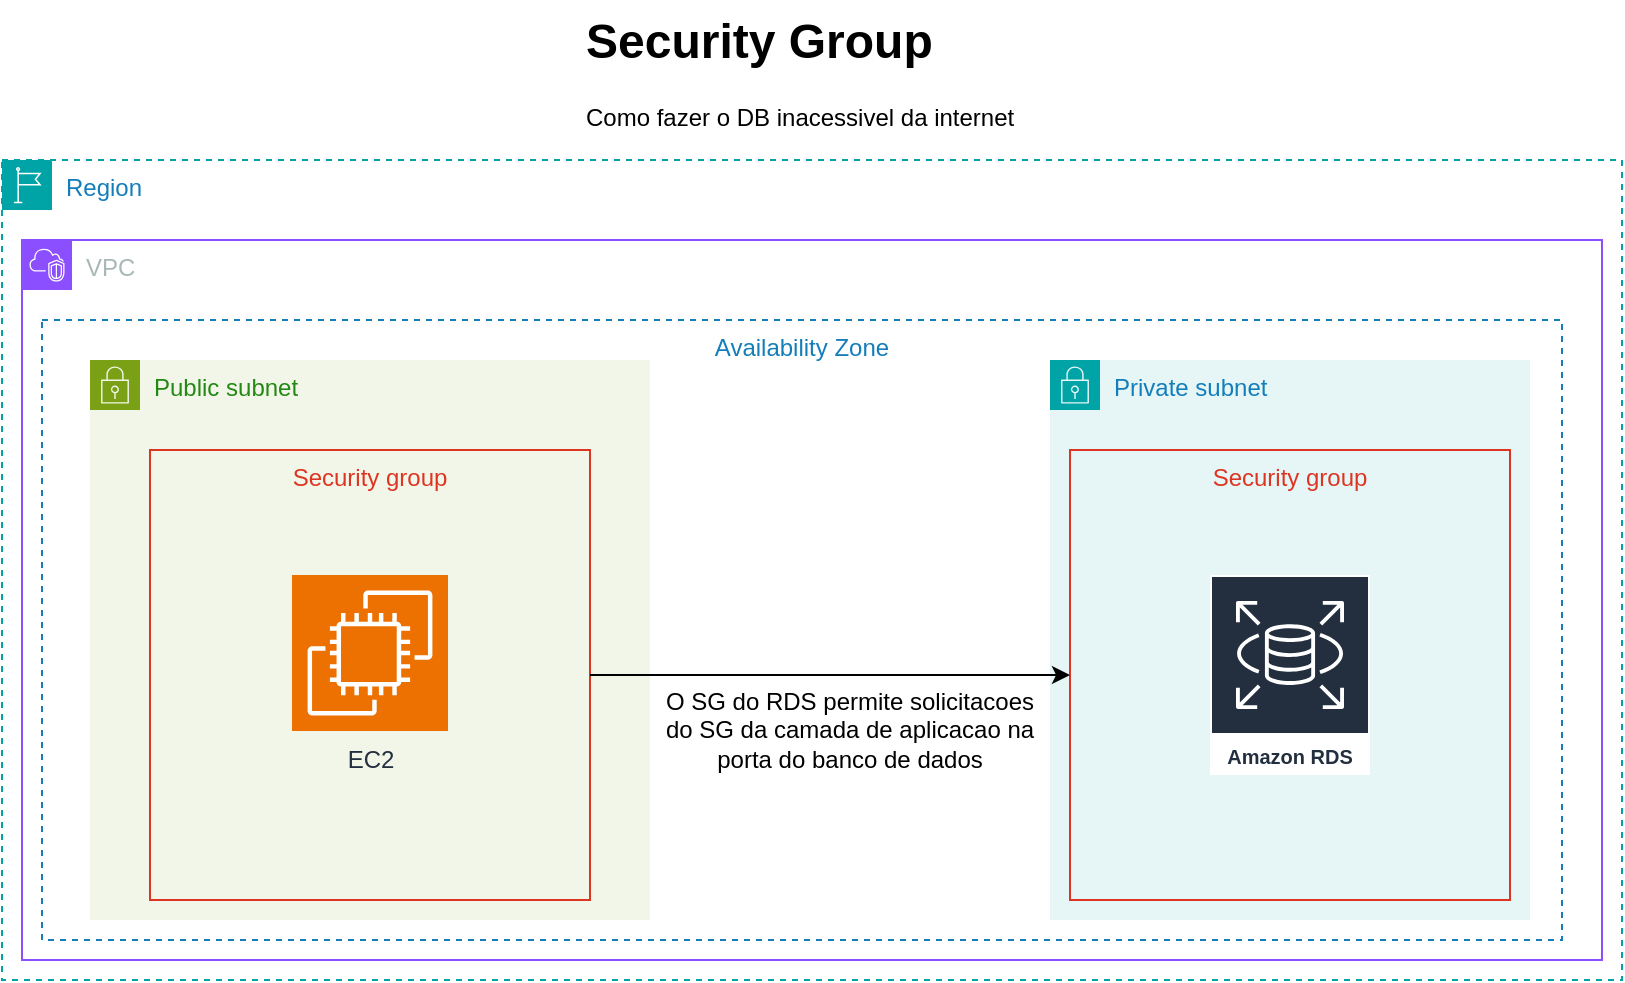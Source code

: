 <mxfile version="26.0.16">
  <diagram name="AWS" id="C-RQtld53psImpgOf9jY">
    <mxGraphModel dx="1674" dy="760" grid="1" gridSize="10" guides="1" tooltips="1" connect="1" arrows="1" fold="1" page="1" pageScale="1" pageWidth="827" pageHeight="1169" math="0" shadow="0">
      <root>
        <mxCell id="0" />
        <mxCell id="1" parent="0" />
        <mxCell id="5ok7K_VNY0OXNwkNnIJL-1" value="VPC" style="points=[[0,0],[0.25,0],[0.5,0],[0.75,0],[1,0],[1,0.25],[1,0.5],[1,0.75],[1,1],[0.75,1],[0.5,1],[0.25,1],[0,1],[0,0.75],[0,0.5],[0,0.25]];outlineConnect=0;gradientColor=none;html=1;whiteSpace=wrap;fontSize=12;fontStyle=0;container=1;pointerEvents=0;collapsible=0;recursiveResize=0;shape=mxgraph.aws4.group;grIcon=mxgraph.aws4.group_vpc2;strokeColor=#8C4FFF;fillColor=none;verticalAlign=top;align=left;spacingLeft=30;fontColor=#AAB7B8;dashed=0;" parent="1" vertex="1">
          <mxGeometry x="20" y="130" width="790" height="360" as="geometry" />
        </mxCell>
        <mxCell id="MpWA2WPv93gBQgQGuGjF-2" value="Region" style="points=[[0,0],[0.25,0],[0.5,0],[0.75,0],[1,0],[1,0.25],[1,0.5],[1,0.75],[1,1],[0.75,1],[0.5,1],[0.25,1],[0,1],[0,0.75],[0,0.5],[0,0.25]];outlineConnect=0;gradientColor=none;html=1;whiteSpace=wrap;fontSize=12;fontStyle=0;container=1;pointerEvents=0;collapsible=0;recursiveResize=0;shape=mxgraph.aws4.group;grIcon=mxgraph.aws4.group_region;strokeColor=#00A4A6;fillColor=none;verticalAlign=top;align=left;spacingLeft=30;fontColor=#147EBA;dashed=1;" vertex="1" parent="1">
          <mxGeometry x="10" y="90" width="810" height="410" as="geometry" />
        </mxCell>
        <mxCell id="5ok7K_VNY0OXNwkNnIJL-2" value="Private subnet" style="points=[[0,0],[0.25,0],[0.5,0],[0.75,0],[1,0],[1,0.25],[1,0.5],[1,0.75],[1,1],[0.75,1],[0.5,1],[0.25,1],[0,1],[0,0.75],[0,0.5],[0,0.25]];outlineConnect=0;gradientColor=none;html=1;whiteSpace=wrap;fontSize=12;fontStyle=0;container=1;pointerEvents=0;collapsible=0;recursiveResize=0;shape=mxgraph.aws4.group;grIcon=mxgraph.aws4.group_security_group;grStroke=0;strokeColor=#00A4A6;fillColor=#E6F6F7;verticalAlign=top;align=left;spacingLeft=30;fontColor=#147EBA;dashed=0;" parent="MpWA2WPv93gBQgQGuGjF-2" vertex="1">
          <mxGeometry x="524" y="100" width="240" height="280" as="geometry" />
        </mxCell>
        <mxCell id="5ok7K_VNY0OXNwkNnIJL-8" value="Security group" style="fillColor=none;strokeColor=#DD3522;verticalAlign=top;fontStyle=0;fontColor=#DD3522;whiteSpace=wrap;html=1;" parent="5ok7K_VNY0OXNwkNnIJL-2" vertex="1">
          <mxGeometry x="10" y="45" width="220" height="225" as="geometry" />
        </mxCell>
        <mxCell id="5ok7K_VNY0OXNwkNnIJL-4" value="Amazon RDS" style="sketch=0;outlineConnect=0;fontColor=#232F3E;gradientColor=none;strokeColor=#ffffff;fillColor=#232F3E;dashed=0;verticalLabelPosition=middle;verticalAlign=bottom;align=center;html=1;whiteSpace=wrap;fontSize=10;fontStyle=1;spacing=3;shape=mxgraph.aws4.productIcon;prIcon=mxgraph.aws4.rds;" parent="5ok7K_VNY0OXNwkNnIJL-2" vertex="1">
          <mxGeometry x="80" y="107.5" width="80" height="100" as="geometry" />
        </mxCell>
        <mxCell id="MpWA2WPv93gBQgQGuGjF-3" value="Availability Zone" style="fillColor=none;strokeColor=#147EBA;dashed=1;verticalAlign=top;fontStyle=0;fontColor=#147EBA;whiteSpace=wrap;html=1;" vertex="1" parent="MpWA2WPv93gBQgQGuGjF-2">
          <mxGeometry x="20" y="80" width="760" height="310" as="geometry" />
        </mxCell>
        <mxCell id="5ok7K_VNY0OXNwkNnIJL-3" value="Public subnet" style="points=[[0,0],[0.25,0],[0.5,0],[0.75,0],[1,0],[1,0.25],[1,0.5],[1,0.75],[1,1],[0.75,1],[0.5,1],[0.25,1],[0,1],[0,0.75],[0,0.5],[0,0.25]];outlineConnect=0;gradientColor=none;html=1;whiteSpace=wrap;fontSize=12;fontStyle=0;container=1;pointerEvents=0;collapsible=0;recursiveResize=0;shape=mxgraph.aws4.group;grIcon=mxgraph.aws4.group_security_group;grStroke=0;strokeColor=#7AA116;fillColor=#F2F6E8;verticalAlign=top;align=left;spacingLeft=30;fontColor=#248814;dashed=0;" parent="MpWA2WPv93gBQgQGuGjF-2" vertex="1">
          <mxGeometry x="44" y="100" width="280" height="280" as="geometry" />
        </mxCell>
        <mxCell id="5ok7K_VNY0OXNwkNnIJL-9" value="Security group" style="fillColor=none;strokeColor=#DD3522;verticalAlign=top;fontStyle=0;fontColor=#DD3522;whiteSpace=wrap;html=1;" parent="5ok7K_VNY0OXNwkNnIJL-3" vertex="1">
          <mxGeometry x="30" y="45" width="220" height="225" as="geometry" />
        </mxCell>
        <mxCell id="MpWA2WPv93gBQgQGuGjF-5" value="EC2" style="sketch=0;points=[[0,0,0],[0.25,0,0],[0.5,0,0],[0.75,0,0],[1,0,0],[0,1,0],[0.25,1,0],[0.5,1,0],[0.75,1,0],[1,1,0],[0,0.25,0],[0,0.5,0],[0,0.75,0],[1,0.25,0],[1,0.5,0],[1,0.75,0]];outlineConnect=0;fontColor=#232F3E;fillColor=#ED7100;strokeColor=#ffffff;dashed=0;verticalLabelPosition=bottom;verticalAlign=top;align=center;html=1;fontSize=12;fontStyle=0;aspect=fixed;shape=mxgraph.aws4.resourceIcon;resIcon=mxgraph.aws4.ec2;" vertex="1" parent="5ok7K_VNY0OXNwkNnIJL-3">
          <mxGeometry x="101" y="107.5" width="78" height="78" as="geometry" />
        </mxCell>
        <mxCell id="5ok7K_VNY0OXNwkNnIJL-11" style="edgeStyle=orthogonalEdgeStyle;rounded=0;orthogonalLoop=1;jettySize=auto;html=1;exitX=1;exitY=0.5;exitDx=0;exitDy=0;" parent="MpWA2WPv93gBQgQGuGjF-2" source="5ok7K_VNY0OXNwkNnIJL-9" target="5ok7K_VNY0OXNwkNnIJL-8" edge="1">
          <mxGeometry relative="1" as="geometry" />
        </mxCell>
        <mxCell id="5ok7K_VNY0OXNwkNnIJL-13" value="O SG do RDS permite solicitacoes do SG da camada de aplicacao na porta do banco de dados" style="text;html=1;align=center;verticalAlign=middle;whiteSpace=wrap;rounded=0;" parent="MpWA2WPv93gBQgQGuGjF-2" vertex="1">
          <mxGeometry x="324" y="270" width="200" height="30" as="geometry" />
        </mxCell>
        <mxCell id="MpWA2WPv93gBQgQGuGjF-1" value="&lt;h1 style=&quot;margin-top: 0px;&quot;&gt;Security Group&lt;/h1&gt;&lt;p&gt;Como fazer o DB inacessivel da internet&lt;/p&gt;" style="text;html=1;whiteSpace=wrap;overflow=hidden;rounded=0;" vertex="1" parent="1">
          <mxGeometry x="300" y="10" width="280" height="70" as="geometry" />
        </mxCell>
      </root>
    </mxGraphModel>
  </diagram>
</mxfile>
